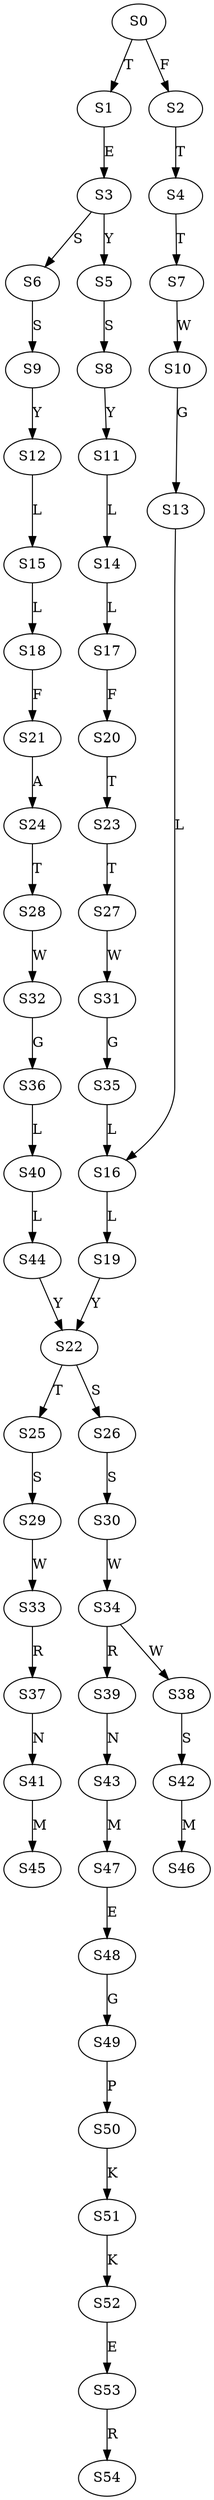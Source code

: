 strict digraph  {
	S0 -> S1 [ label = T ];
	S0 -> S2 [ label = F ];
	S1 -> S3 [ label = E ];
	S2 -> S4 [ label = T ];
	S3 -> S5 [ label = Y ];
	S3 -> S6 [ label = S ];
	S4 -> S7 [ label = T ];
	S5 -> S8 [ label = S ];
	S6 -> S9 [ label = S ];
	S7 -> S10 [ label = W ];
	S8 -> S11 [ label = Y ];
	S9 -> S12 [ label = Y ];
	S10 -> S13 [ label = G ];
	S11 -> S14 [ label = L ];
	S12 -> S15 [ label = L ];
	S13 -> S16 [ label = L ];
	S14 -> S17 [ label = L ];
	S15 -> S18 [ label = L ];
	S16 -> S19 [ label = L ];
	S17 -> S20 [ label = F ];
	S18 -> S21 [ label = F ];
	S19 -> S22 [ label = Y ];
	S20 -> S23 [ label = T ];
	S21 -> S24 [ label = A ];
	S22 -> S25 [ label = T ];
	S22 -> S26 [ label = S ];
	S23 -> S27 [ label = T ];
	S24 -> S28 [ label = T ];
	S25 -> S29 [ label = S ];
	S26 -> S30 [ label = S ];
	S27 -> S31 [ label = W ];
	S28 -> S32 [ label = W ];
	S29 -> S33 [ label = W ];
	S30 -> S34 [ label = W ];
	S31 -> S35 [ label = G ];
	S32 -> S36 [ label = G ];
	S33 -> S37 [ label = R ];
	S34 -> S38 [ label = W ];
	S34 -> S39 [ label = R ];
	S35 -> S16 [ label = L ];
	S36 -> S40 [ label = L ];
	S37 -> S41 [ label = N ];
	S38 -> S42 [ label = S ];
	S39 -> S43 [ label = N ];
	S40 -> S44 [ label = L ];
	S41 -> S45 [ label = M ];
	S42 -> S46 [ label = M ];
	S43 -> S47 [ label = M ];
	S44 -> S22 [ label = Y ];
	S47 -> S48 [ label = E ];
	S48 -> S49 [ label = G ];
	S49 -> S50 [ label = P ];
	S50 -> S51 [ label = K ];
	S51 -> S52 [ label = K ];
	S52 -> S53 [ label = E ];
	S53 -> S54 [ label = R ];
}
